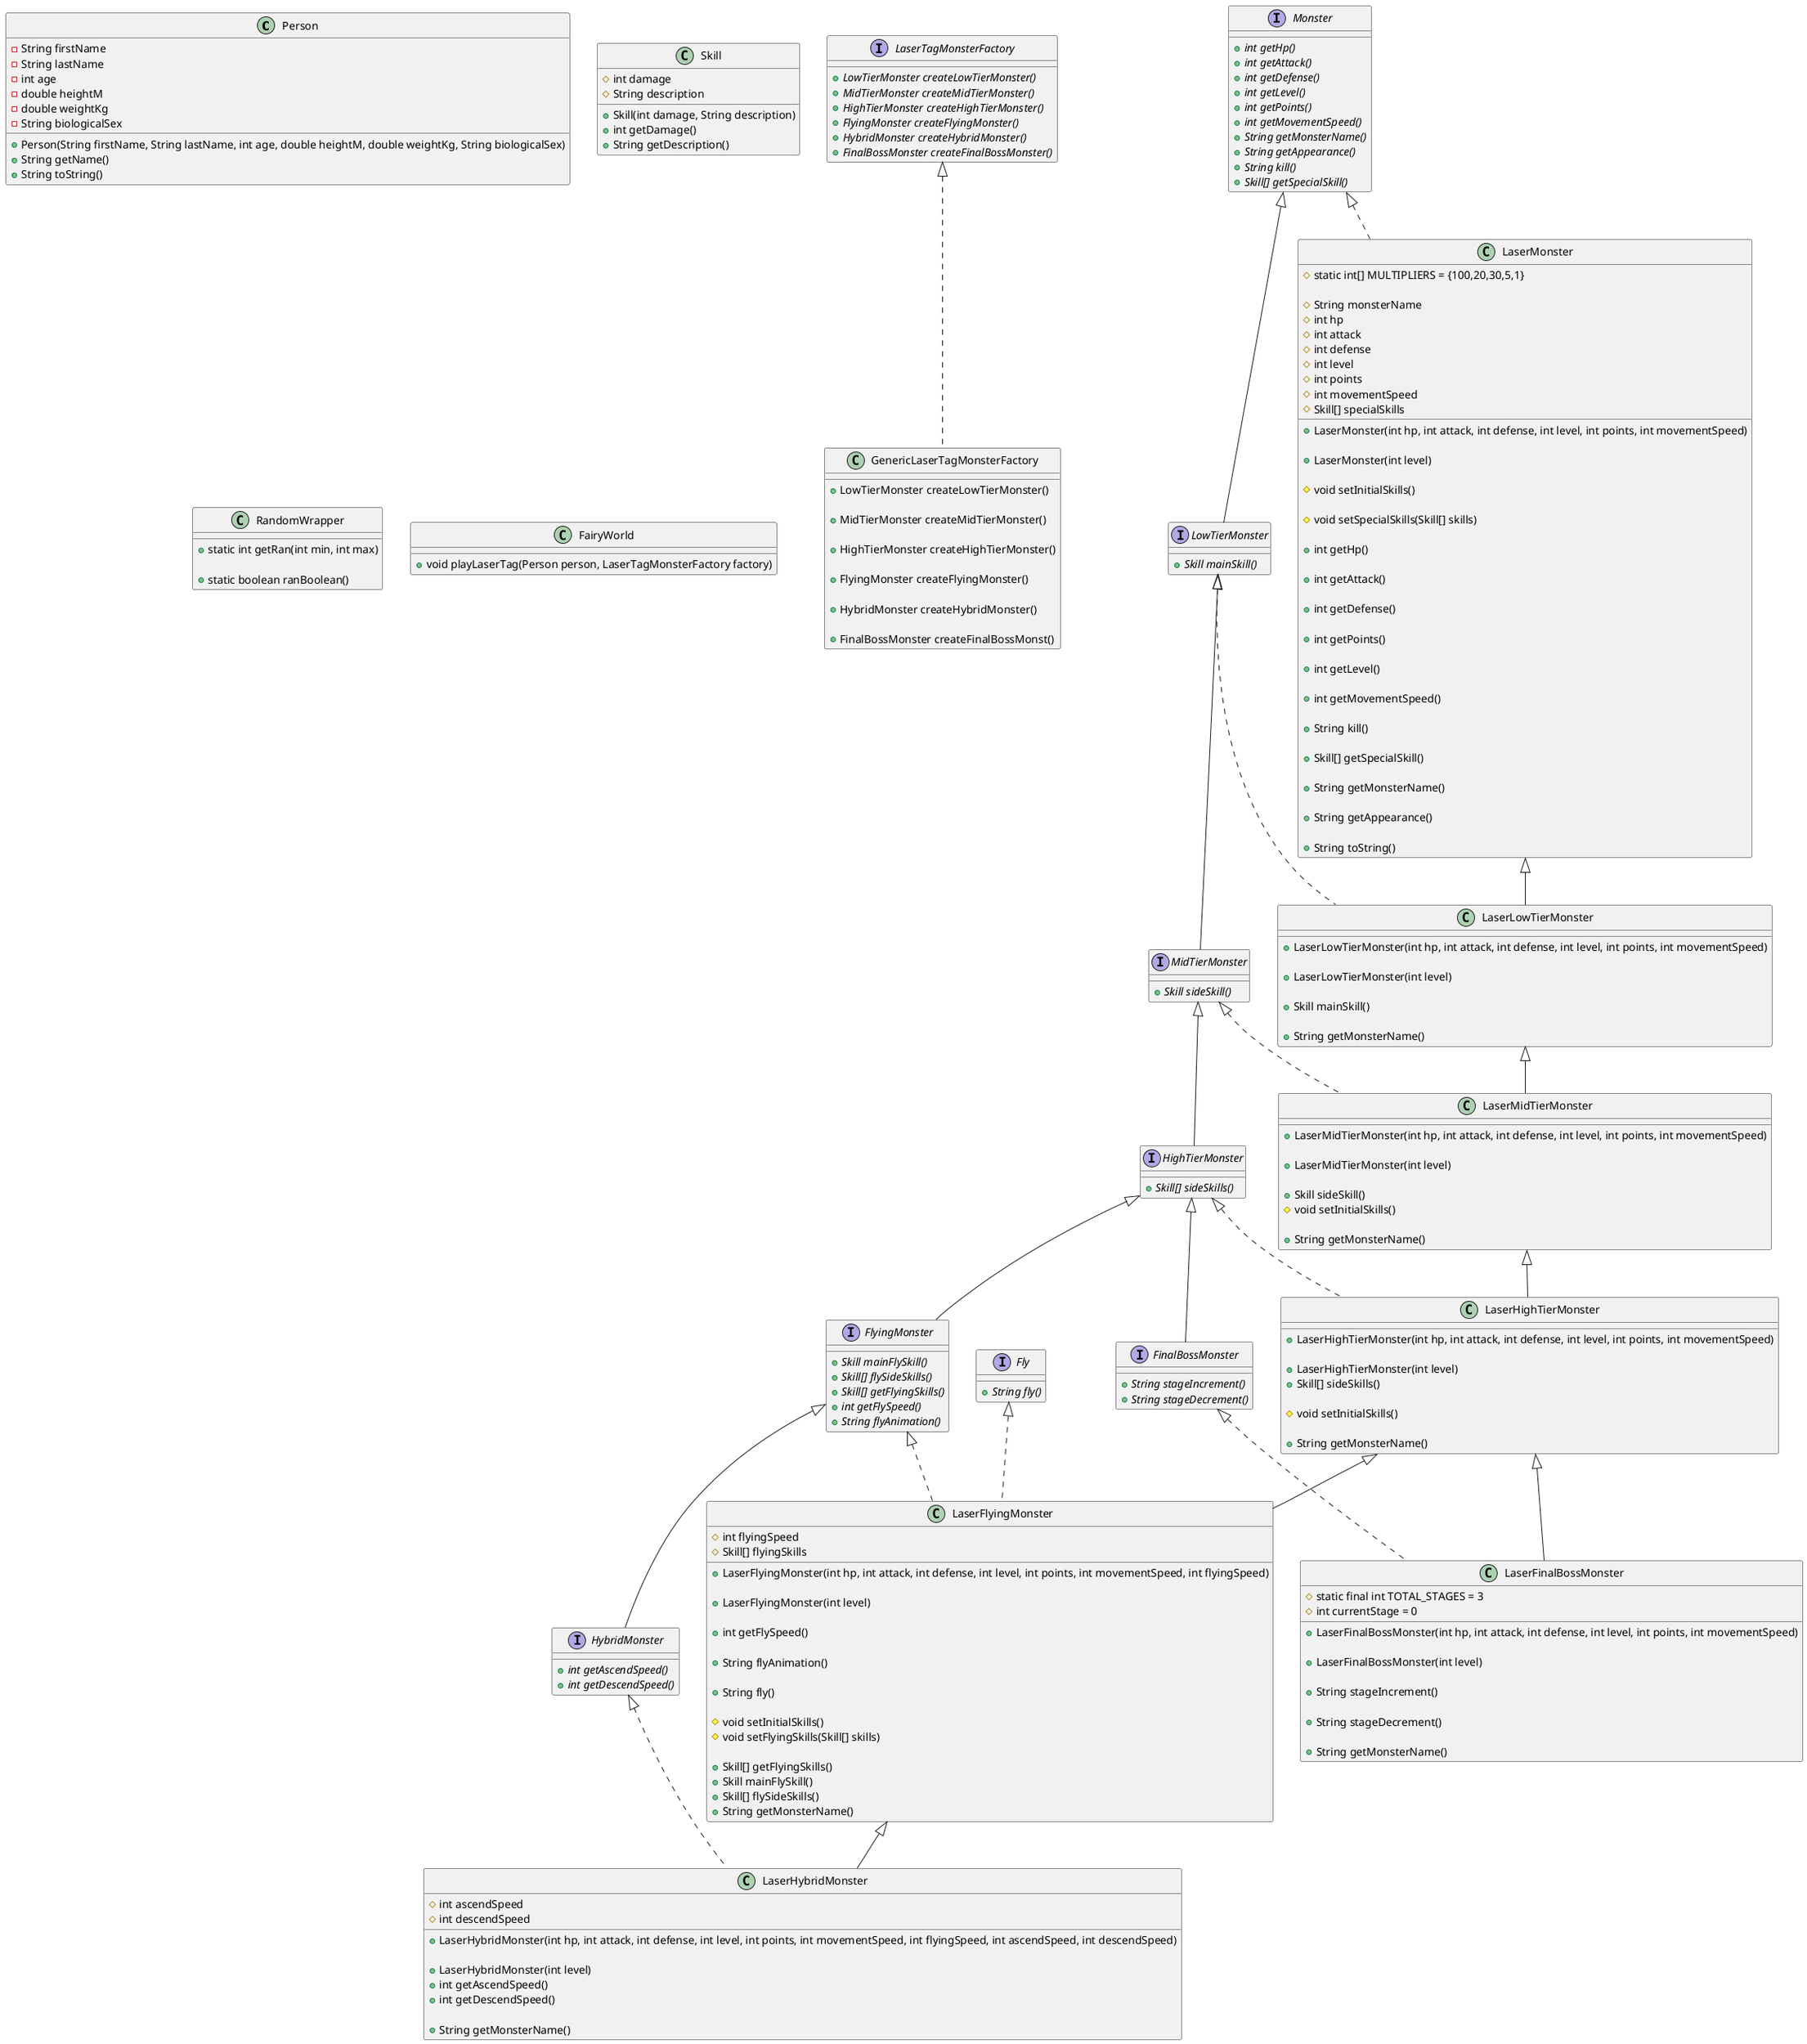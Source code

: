 @startuml fairyworld
class Person{
    - String firstName
    - String lastName
    - int age
    - double heightM
    - double weightKg
    - String biologicalSex

    + Person(String firstName, String lastName, int age, double heightM, double weightKg, String biologicalSex)
    + String getName()
    + String toString()
}

interface LaserTagMonsterFactory{
    {abstract} + LowTierMonster createLowTierMonster()
    {abstract} + MidTierMonster createMidTierMonster()
    {abstract} + HighTierMonster createHighTierMonster()
    {abstract} + FlyingMonster createFlyingMonster()
    {abstract} + HybridMonster createHybridMonster()
    {abstract} + FinalBossMonster createFinalBossMonster()
}

class Skill{
    # int damage
    # String description

    + Skill(int damage, String description)
    + int getDamage()
    + String getDescription()
}

interface Monster{
    {abstract} + int getHp()
    {abstract} + int getAttack()
    {abstract} + int getDefense()
    {abstract} + int getLevel()
    {abstract} + int getPoints()
    {abstract} + int getMovementSpeed()
    {abstract} + String getMonsterName()
    {abstract} + String getAppearance()
    {abstract} + String kill() 
    {abstract} + Skill[] getSpecialSkill()
}


interface LowTierMonster extends Monster{
    {abstract} + Skill mainSkill()
}

interface MidTierMonster extends LowTierMonster{
    {abstract} + Skill sideSkill()
}

interface HighTierMonster extends MidTierMonster{
    {abstract} + Skill[] sideSkills()
}

interface FlyingMonster extends HighTierMonster{
    {abstract} + Skill mainFlySkill()
    {abstract} + Skill[] flySideSkills()
    {abstract} + Skill[] getFlyingSkills()
    {abstract} + int getFlySpeed()
    {abstract} + String flyAnimation()
}

interface HybridMonster extends FlyingMonster{
    {abstract} + int getAscendSpeed()
    {abstract} + int getDescendSpeed()
}

interface Fly{
    {abstract} + String fly()
}

interface FinalBossMonster extends HighTierMonster{
    {abstract} + String stageIncrement()
    {abstract} + String stageDecrement()
}

class LaserMonster implements Monster{
    # static int[] MULTIPLIERS = {100,20,30,5,1}

    # String monsterName
    # int hp
    # int attack
    # int defense
    # int level
    # int points
    # int movementSpeed
    # Skill[] specialSkills

    + LaserMonster(int hp, int attack, int defense, int level, int points, int movementSpeed)

    + LaserMonster(int level)

    # void setInitialSkills()

    # void setSpecialSkills(Skill[] skills)

    + int getHp()

    + int getAttack()

    + int getDefense()

    + int getPoints()

    + int getLevel()

    + int getMovementSpeed()

    + String kill()

    + Skill[] getSpecialSkill()

    + String getMonsterName()

    + String getAppearance()

    + String toString()
}

class LaserLowTierMonster extends LaserMonster implements LowTierMonster{
    + LaserLowTierMonster(int hp, int attack, int defense, int level, int points, int movementSpeed)

    + LaserLowTierMonster(int level)

    + Skill mainSkill()

    + String getMonsterName()
}

class LaserMidTierMonster extends LaserLowTierMonster implements MidTierMonster{

    + LaserMidTierMonster(int hp, int attack, int defense, int level, int points, int movementSpeed)

    + LaserMidTierMonster(int level)

    + Skill sideSkill()
    # void setInitialSkills()

    + String getMonsterName()
}

class LaserHighTierMonster extends LaserMidTierMonster implements HighTierMonster{
    + LaserHighTierMonster(int hp, int attack, int defense, int level, int points, int movementSpeed)

    + LaserHighTierMonster(int level)
    

    + Skill[] sideSkills()

    # void setInitialSkills()

    + String getMonsterName()
}

class LaserFlyingMonster extends LaserHighTierMonster implements Fly, FlyingMonster{
    # int flyingSpeed
    # Skill[] flyingSkills

    + LaserFlyingMonster(int hp, int attack, int defense, int level, int points, int movementSpeed, int flyingSpeed)

    + LaserFlyingMonster(int level)

    + int getFlySpeed()

    + String flyAnimation()

    + String fly()

    # void setInitialSkills()
    # void setFlyingSkills(Skill[] skills)

    + Skill[] getFlyingSkills()
    + Skill mainFlySkill()
    + Skill[] flySideSkills()
    + String getMonsterName()
}

class LaserHybridMonster extends LaserFlyingMonster implements HybridMonster{
    # int ascendSpeed
    # int descendSpeed

    + LaserHybridMonster(int hp, int attack, int defense, int level, int points, int movementSpeed, int flyingSpeed, int ascendSpeed, int descendSpeed)

    + LaserHybridMonster(int level)
    + int getAscendSpeed()
    + int getDescendSpeed()

    + String getMonsterName()
}

class LaserFinalBossMonster extends LaserHighTierMonster implements FinalBossMonster{
    # static final int TOTAL_STAGES = 3
    # int currentStage = 0

    + LaserFinalBossMonster(int hp, int attack, int defense, int level, int points, int movementSpeed)

    + LaserFinalBossMonster(int level)

    + String stageIncrement()

    + String stageDecrement()

    + String getMonsterName()
}

class RandomWrapper{
    + static int getRan(int min, int max)

    + static boolean ranBoolean()
}

class GenericLaserTagMonsterFactory implements LaserTagMonsterFactory{
    + LowTierMonster createLowTierMonster()

    + MidTierMonster createMidTierMonster()

    + HighTierMonster createHighTierMonster()

    + FlyingMonster createFlyingMonster()

    + HybridMonster createHybridMonster()

    + FinalBossMonster createFinalBossMonst()
}

class FairyWorld{
    + void playLaserTag(Person person, LaserTagMonsterFactory factory)
}
@enduml